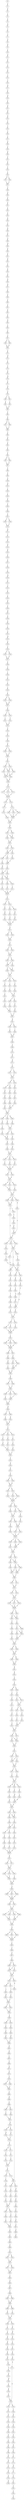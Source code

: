 strict digraph  {
	S0 -> S1 [ label = V ];
	S1 -> S2 [ label = P ];
	S2 -> S3 [ label = L ];
	S3 -> S4 [ label = S ];
	S4 -> S5 [ label = N ];
	S5 -> S6 [ label = T ];
	S6 -> S7 [ label = S ];
	S7 -> S8 [ label = G ];
	S8 -> S9 [ label = R ];
	S9 -> S10 [ label = L ];
	S10 -> S11 [ label = Q ];
	S11 -> S12 [ label = P ];
	S12 -> S13 [ label = S ];
	S13 -> S14 [ label = K ];
	S14 -> S15 [ label = C ];
	S15 -> S16 [ label = T ];
	S16 -> S17 [ label = R ];
	S17 -> S18 [ label = F ];
	S18 -> S19 [ label = D ];
	S19 -> S20 [ label = V ];
	S20 -> S21 [ label = D ];
	S21 -> S22 [ label = W ];
	S22 -> S23 [ label = N ];
	S23 -> S24 [ label = T ];
	S24 -> S25 [ label = T ];
	S25 -> S26 [ label = T ];
	S26 -> S27 [ label = L ];
	S27 -> S28 [ label = G ];
	S28 -> S29 [ label = C ];
	S29 -> S30 [ label = D ];
	S30 -> S31 [ label = T ];
	S31 -> S32 [ label = E ];
	S32 -> S33 [ label = T ];
	S33 -> S34 [ label = L ];
	S34 -> S35 [ label = N ];
	S34 -> S36 [ label = I ];
	S35 -> S37 [ label = L ];
	S36 -> S37 [ label = L ];
	S37 -> S38 [ label = T ];
	S38 -> S39 [ label = G ];
	S39 -> S40 [ label = V ];
	S40 -> S41 [ label = P ];
	S41 -> S42 [ label = L ];
	S42 -> S43 [ label = S ];
	S43 -> S44 [ label = A ];
	S44 -> S45 [ label = C ];
	S45 -> S46 [ label = K ];
	S46 -> S47 [ label = E ];
	S47 -> S48 [ label = G ];
	S48 -> S49 [ label = W ];
	S49 -> S50 [ label = E ];
	S50 -> S51 [ label = F ];
	S51 -> S52 [ label = D ];
	S52 -> S53 [ label = Y ];
	S53 -> S54 [ label = E ];
	S54 -> S55 [ label = G ];
	S55 -> S56 [ label = R ];
	S56 -> S57 [ label = R ];
	S57 -> S58 [ label = T ];
	S58 -> S59 [ label = F ];
	S59 -> S60 [ label = V ];
	S60 -> S61 [ label = T ];
	S61 -> S62 [ label = E ];
	S62 -> S63 [ label = F ];
	S63 -> S64 [ label = N ];
	S64 -> S65 [ label = L ];
	S65 -> S66 [ label = V ];
	S66 -> S67 [ label = C ];
	S67 -> S68 [ label = S ];
	S67 -> S69 [ label = L ];
	S68 -> S70 [ label = D ];
	S69 -> S70 [ label = D ];
	S70 -> S71 [ label = S ];
	S71 -> S72 [ label = W ];
	S72 -> S73 [ label = L ];
	S73 -> S74 [ label = V ];
	S74 -> S75 [ label = D ];
	S75 -> S76 [ label = M ];
	S76 -> S77 [ label = F ];
	S77 -> S78 [ label = Q ];
	S78 -> S79 [ label = S ];
	S79 -> S80 [ label = I ];
	S79 -> S81 [ label = V ];
	S80 -> S82 [ label = F ];
	S81 -> S83 [ label = I ];
	S82 -> S84 [ label = G ];
	S83 -> S84 [ label = G ];
	S84 -> S85 [ label = V ];
	S85 -> S86 [ label = G ];
	S86 -> S87 [ label = R ];
	S86 -> S88 [ label = Y ];
	S87 -> S89 [ label = L ];
	S88 -> S89 [ label = L ];
	S89 -> S90 [ label = V ];
	S90 -> S91 [ label = G ];
	S91 -> S92 [ label = S ];
	S92 -> S93 [ label = L ];
	S93 -> S94 [ label = T ];
	S94 -> S95 [ label = F ];
	S94 -> S96 [ label = V ];
	S95 -> S97 [ label = G ];
	S96 -> S97 [ label = G ];
	S97 -> S98 [ label = Y ];
	S98 -> S99 [ label = F ];
	S99 -> S100 [ label = S ];
	S100 -> S101 [ label = D ];
	S101 -> S102 [ label = I ];
	S102 -> S103 [ label = I ];
	S103 -> S104 [ label = S ];
	S104 -> S105 [ label = V ];
	S105 -> S106 [ label = L ];
	S106 -> S107 [ label = C ];
	S107 -> S108 [ label = L ];
	S107 -> S109 [ label = S ];
	S108 -> S110 [ label = C ];
	S109 -> S110 [ label = C ];
	S110 -> S111 [ label = R ];
	S111 -> S112 [ label = Y ];
	S112 -> S113 [ label = G ];
	S113 -> S114 [ label = R ];
	S114 -> S115 [ label = K ];
	S115 -> S116 [ label = V ];
	S116 -> S117 [ label = S ];
	S117 -> S118 [ label = I ];
	S118 -> S119 [ label = I ];
	S119 -> S120 [ label = M ];
	S120 -> S121 [ label = S ];
	S121 -> S122 [ label = T ];
	S122 -> S123 [ label = L ];
	S123 -> S124 [ label = L ];
	S124 -> S125 [ label = N ];
	S125 -> S126 [ label = C ];
	S126 -> S127 [ label = M ];
	S127 -> S128 [ label = A ];
	S128 -> S129 [ label = G ];
	S129 -> S130 [ label = I ];
	S130 -> S131 [ label = S ];
	S131 -> S132 [ label = M ];
	S132 -> S133 [ label = A ];
	S133 -> S134 [ label = V ];
	S134 -> S135 [ label = V ];
	S134 -> S136 [ label = A ];
	S135 -> S137 [ label = P ];
	S136 -> S137 [ label = P ];
	S137 -> S138 [ label = S ];
	S138 -> S139 [ label = Y ];
	S139 -> S140 [ label = I ];
	S140 -> S141 [ label = C ];
	S141 -> S142 [ label = I ];
	S142 -> S143 [ label = L ];
	S143 -> S144 [ label = I ];
	S144 -> S145 [ label = F ];
	S144 -> S146 [ label = L ];
	S145 -> S147 [ label = R ];
	S146 -> S147 [ label = R ];
	S147 -> S148 [ label = A ];
	S148 -> S149 [ label = V ];
	S148 -> S150 [ label = I ];
	S149 -> S151 [ label = I ];
	S150 -> S152 [ label = V ];
	S151 -> S153 [ label = G ];
	S152 -> S153 [ label = G ];
	S153 -> S154 [ label = F ];
	S154 -> S155 [ label = V ];
	S155 -> S156 [ label = T ];
	S156 -> S157 [ label = E ];
	S157 -> S158 [ label = F ];
	S157 -> S159 [ label = I ];
	S158 -> S160 [ label = V ];
	S159 -> S160 [ label = V ];
	S160 -> S161 [ label = G ];
	S161 -> S162 [ label = S ];
	S161 -> S163 [ label = V ];
	S162 -> S164 [ label = G ];
	S162 -> S165 [ label = E ];
	S163 -> S166 [ label = D ];
	S163 -> S165 [ label = E ];
	S164 -> S167 [ label = Q ];
	S165 -> S168 [ label = Y ];
	S165 -> S167 [ label = Q ];
	S166 -> S167 [ label = Q ];
	S167 -> S169 [ label = R ];
	S168 -> S169 [ label = R ];
	S169 -> S170 [ label = R ];
	S170 -> S171 [ label = V ];
	S170 -> S172 [ label = T ];
	S170 -> S173 [ label = F ];
	S171 -> S174 [ label = V ];
	S172 -> S174 [ label = V ];
	S173 -> S174 [ label = V ];
	S174 -> S175 [ label = H ];
	S174 -> S176 [ label = G ];
	S175 -> S177 [ label = M ];
	S176 -> S178 [ label = I ];
	S177 -> S179 [ label = V ];
	S178 -> S180 [ label = L ];
	S178 -> S181 [ label = I ];
	S178 -> S182 [ label = F ];
	S179 -> S183 [ label = L ];
	S180 -> S184 [ label = Y ];
	S181 -> S184 [ label = Y ];
	S182 -> S184 [ label = Y ];
	S183 -> S185 [ label = Q ];
	S184 -> S185 [ label = Q ];
	S185 -> S186 [ label = M ];
	S186 -> S187 [ label = F ];
	S186 -> S188 [ label = A ];
	S187 -> S189 [ label = F ];
	S187 -> S190 [ label = Y ];
	S188 -> S189 [ label = F ];
	S189 -> S191 [ label = S ];
	S190 -> S191 [ label = S ];
	S191 -> S192 [ label = F ];
	S191 -> S193 [ label = I ];
	S192 -> S194 [ label = G ];
	S193 -> S194 [ label = G ];
	S193 -> S195 [ label = S ];
	S194 -> S196 [ label = V ];
	S194 -> S197 [ label = I ];
	S195 -> S198 [ label = F ];
	S196 -> S199 [ label = I ];
	S197 -> S200 [ label = L ];
	S198 -> S200 [ label = L ];
	S199 -> S201 [ label = M ];
	S200 -> S202 [ label = I ];
	S201 -> S203 [ label = L ];
	S202 -> S203 [ label = L ];
	S202 -> S204 [ label = I ];
	S203 -> S205 [ label = S ];
	S203 -> S206 [ label = P ];
	S204 -> S206 [ label = P ];
	S205 -> S207 [ label = G ];
	S206 -> S208 [ label = V ];
	S206 -> S209 [ label = L ];
	S207 -> S210 [ label = I ];
	S208 -> S211 [ label = V ];
	S209 -> S212 [ label = L ];
	S210 -> S213 [ label = A ];
	S211 -> S213 [ label = A ];
	S212 -> S213 [ label = A ];
	S213 -> S214 [ label = Y ];
	S214 -> S215 [ label = Y ];
	S214 -> S216 [ label = F ];
	S215 -> S217 [ label = L ];
	S216 -> S218 [ label = V ];
	S216 -> S219 [ label = I ];
	S217 -> S220 [ label = R ];
	S218 -> S221 [ label = H ];
	S219 -> S222 [ label = T ];
	S220 -> S223 [ label = T ];
	S221 -> S224 [ label = H ];
	S222 -> S225 [ label = D ];
	S223 -> S226 [ label = W ];
	S224 -> S226 [ label = W ];
	S225 -> S226 [ label = W ];
	S226 -> S227 [ label = R ];
	S227 -> S228 [ label = Y ];
	S227 -> S229 [ label = W ];
	S228 -> S230 [ label = L ];
	S229 -> S230 [ label = L ];
	S230 -> S231 [ label = Q ];
	S231 -> S232 [ label = L ];
	S231 -> S233 [ label = A ];
	S232 -> S234 [ label = A ];
	S233 -> S234 [ label = A ];
	S234 -> S235 [ label = L ];
	S234 -> S236 [ label = F ];
	S235 -> S237 [ label = T ];
	S236 -> S237 [ label = T ];
	S236 -> S238 [ label = C ];
	S237 -> S239 [ label = L ];
	S237 -> S240 [ label = V ];
	S238 -> S239 [ label = L ];
	S239 -> S241 [ label = P ];
	S240 -> S241 [ label = P ];
	S241 -> S242 [ label = N ];
	S241 -> S243 [ label = F ];
	S241 -> S244 [ label = S ];
	S242 -> S245 [ label = V ];
	S243 -> S246 [ label = F ];
	S244 -> S247 [ label = I ];
	S245 -> S248 [ label = V ];
	S246 -> S249 [ label = L ];
	S247 -> S250 [ label = I ];
	S248 -> S251 [ label = L ];
	S249 -> S252 [ label = F ];
	S250 -> S252 [ label = F ];
	S251 -> S253 [ label = F ];
	S252 -> S254 [ label = L ];
	S252 -> S255 [ label = V ];
	S253 -> S256 [ label = S ];
	S254 -> S257 [ label = F ];
	S255 -> S258 [ label = C ];
	S256 -> S259 [ label = Y ];
	S257 -> S260 [ label = N ];
	S258 -> S259 [ label = Y ];
	S259 -> S261 [ label = Y ];
	S260 -> S261 [ label = Y ];
	S261 -> S262 [ label = W ];
	S262 -> S263 [ label = L ];
	S262 -> S264 [ label = F ];
	S263 -> S265 [ label = L ];
	S264 -> S266 [ label = I ];
	S265 -> S267 [ label = P ];
	S266 -> S267 [ label = P ];
	S267 -> S268 [ label = E ];
	S268 -> S269 [ label = S ];
	S269 -> S270 [ label = P ];
	S270 -> S271 [ label = R ];
	S271 -> S272 [ label = W ];
	S272 -> S273 [ label = L ];
	S273 -> S274 [ label = I ];
	S273 -> S275 [ label = V ];
	S274 -> S276 [ label = S ];
	S275 -> S276 [ label = S ];
	S276 -> S277 [ label = Q ];
	S276 -> S278 [ label = H ];
	S277 -> S279 [ label = N ];
	S277 -> S280 [ label = K ];
	S278 -> S281 [ label = R ];
	S279 -> S282 [ label = R ];
	S280 -> S283 [ label = K ];
	S281 -> S284 [ label = Q ];
	S282 -> S285 [ label = K ];
	S283 -> S286 [ label = F ];
	S284 -> S287 [ label = S ];
	S285 -> S288 [ label = E ];
	S286 -> S289 [ label = S ];
	S287 -> S290 [ label = A ];
	S288 -> S291 [ label = Q ];
	S289 -> S292 [ label = K ];
	S290 -> S292 [ label = K ];
	S291 -> S293 [ label = A ];
	S292 -> S293 [ label = A ];
	S293 -> S294 [ label = F ];
	S293 -> S295 [ label = M ];
	S293 -> S296 [ label = Y ];
	S294 -> S297 [ label = G ];
	S295 -> S298 [ label = A ];
	S296 -> S299 [ label = E ];
	S297 -> S300 [ label = V ];
	S298 -> S301 [ label = I ];
	S299 -> S301 [ label = I ];
	S300 -> S302 [ label = L ];
	S301 -> S303 [ label = S ];
	S301 -> S304 [ label = T ];
	S302 -> S305 [ label = K ];
	S303 -> S305 [ label = K ];
	S304 -> S306 [ label = N ];
	S305 -> S307 [ label = K ];
	S306 -> S308 [ label = A ];
	S307 -> S309 [ label = I ];
	S308 -> S310 [ label = M ];
	S309 -> S311 [ label = A ];
	S310 -> S311 [ label = A ];
	S311 -> S312 [ label = S ];
	S311 -> S313 [ label = K ];
	S311 -> S314 [ label = T ];
	S312 -> S315 [ label = V ];
	S313 -> S316 [ label = Q ];
	S314 -> S317 [ label = E ];
	S315 -> S318 [ label = N ];
	S316 -> S318 [ label = N ];
	S317 -> S318 [ label = N ];
	S318 -> S319 [ label = G ];
	S318 -> S320 [ label = K ];
	S319 -> S321 [ label = R ];
	S320 -> S321 [ label = R ];
	S321 -> S322 [ label = E ];
	S321 -> S323 [ label = K ];
	S321 -> S324 [ label = N ];
	S322 -> S325 [ label = L ];
	S323 -> S325 [ label = L ];
	S324 -> S326 [ label = I ];
	S325 -> S327 [ label = S ];
	S326 -> S327 [ label = S ];
	S327 -> S328 [ label = D ];
	S327 -> S329 [ label = I ];
	S327 -> S330 [ label = K ];
	S328 -> S331 [ label = N ];
	S329 -> S332 [ label = D ];
	S330 -> S331 [ label = N ];
	S331 -> S333 [ label = I ];
	S331 -> S334 [ label = L ];
	S332 -> S335 [ label = F ];
	S333 -> S336 [ label = R ];
	S334 -> S337 [ label = E ];
	S335 -> S337 [ label = E ];
	S336 -> S338 [ label = K ];
	S337 -> S339 [ label = E ];
	S337 -> S340 [ label = T ];
	S337 -> S341 [ label = A ];
	S338 -> S342 [ label = N ];
	S339 -> S343 [ label = V ];
	S340 -> S344 [ label = L ];
	S341 -> S344 [ label = L ];
	S342 -> S335 [ label = F ];
	S343 -> S345 [ label = T ];
	S344 -> S346 [ label = K ];
	S344 -> S347 [ label = V ];
	S344 -> S348 [ label = A ];
	S345 -> S349 [ label = R ];
	S346 -> S350 [ label = P ];
	S347 -> S351 [ label = E ];
	S348 -> S352 [ label = D ];
	S348 -> S351 [ label = E ];
	S349 -> S348 [ label = A ];
	S350 -> S353 [ label = E ];
	S351 -> S354 [ label = D ];
	S352 -> S355 [ label = E ];
	S352 -> S356 [ label = E ];
	S353 -> S352 [ label = D ];
	S354 -> S357 [ label = E ];
	S355 -> S358 [ label = K ];
	S356 -> S359 [ label = D ];
	S357 -> S360 [ label = G ];
	S358 -> S361 [ label = A ];
	S359 -> S362 [ label = S ];
	S360 -> S363 [ label = D ];
	S361 -> S364 [ label = G ];
	S362 -> S365 [ label = T ];
	S363 -> S366 [ label = S ];
	S364 -> S367 [ label = N ];
	S365 -> S368 [ label = M ];
	S366 -> S369 [ label = P ];
	S367 -> S370 [ label = P ];
	S368 -> S371 [ label = N ];
	S369 -> S372 [ label = S ];
	S370 -> S373 [ label = S ];
	S371 -> S367 [ label = N ];
	S372 -> S374 [ label = G ];
	S373 -> S375 [ label = I ];
	S373 -> S376 [ label = V ];
	S374 -> S373 [ label = S ];
	S375 -> S377 [ label = A ];
	S375 -> S378 [ label = L ];
	S376 -> S379 [ label = F ];
	S377 -> S380 [ label = D ];
	S378 -> S380 [ label = D ];
	S379 -> S380 [ label = D ];
	S380 -> S381 [ label = L ];
	S381 -> S382 [ label = M ];
	S381 -> S383 [ label = V ];
	S381 -> S384 [ label = F ];
	S382 -> S385 [ label = R ];
	S383 -> S385 [ label = R ];
	S384 -> S385 [ label = R ];
	S385 -> S386 [ label = S ];
	S385 -> S387 [ label = T ];
	S386 -> S388 [ label = A ];
	S387 -> S389 [ label = P ];
	S388 -> S390 [ label = K ];
	S389 -> S391 [ label = Q ];
	S389 -> S392 [ label = N ];
	S390 -> S393 [ label = I ];
	S391 -> S394 [ label = M ];
	S392 -> S394 [ label = M ];
	S393 -> S395 [ label = R ];
	S394 -> S395 [ label = R ];
	S395 -> S396 [ label = K ];
	S396 -> S397 [ label = Y ];
	S396 -> S398 [ label = H ];
	S397 -> S399 [ label = T ];
	S398 -> S399 [ label = T ];
	S399 -> S400 [ label = V ];
	S399 -> S401 [ label = F ];
	S399 -> S402 [ label = L ];
	S400 -> S403 [ label = V ];
	S401 -> S404 [ label = I ];
	S402 -> S404 [ label = I ];
	S403 -> S405 [ label = L ];
	S404 -> S405 [ label = L ];
	S405 -> S406 [ label = M ];
	S406 -> S407 [ label = I ];
	S406 -> S408 [ label = F ];
	S407 -> S409 [ label = Y ];
	S408 -> S410 [ label = N ];
	S409 -> S411 [ label = W ];
	S410 -> S411 [ label = W ];
	S411 -> S412 [ label = F ];
	S412 -> S413 [ label = V ];
	S412 -> S414 [ label = S ];
	S412 -> S415 [ label = T ];
	S413 -> S416 [ label = V ];
	S414 -> S417 [ label = I ];
	S415 -> S418 [ label = S ];
	S416 -> S419 [ label = G ];
	S417 -> S420 [ label = S ];
	S418 -> S421 [ label = E ];
	S419 -> S422 [ label = V ];
	S420 -> S423 [ label = A ];
	S421 -> S422 [ label = V ];
	S422 -> S424 [ label = V ];
	S423 -> S424 [ label = V ];
	S424 -> S425 [ label = Y ];
	S425 -> S426 [ label = Q ];
	S426 -> S427 [ label = G ];
	S427 -> S428 [ label = L ];
	S428 -> S429 [ label = A ];
	S428 -> S430 [ label = I ];
	S429 -> S431 [ label = M ];
	S430 -> S431 [ label = M ];
	S431 -> S432 [ label = S ];
	S431 -> S433 [ label = R ];
	S432 -> S434 [ label = T ];
	S433 -> S435 [ label = L ];
	S433 -> S436 [ label = V ];
	S434 -> S437 [ label = G ];
	S435 -> S437 [ label = G ];
	S436 -> S437 [ label = G ];
	S437 -> S438 [ label = N ];
	S437 -> S439 [ label = I ];
	S438 -> S440 [ label = I ];
	S439 -> S441 [ label = L ];
	S439 -> S442 [ label = T ];
	S440 -> S443 [ label = G ];
	S441 -> S443 [ label = G ];
	S442 -> S444 [ label = A ];
	S443 -> S445 [ label = D ];
	S443 -> S446 [ label = G ];
	S444 -> S447 [ label = K ];
	S445 -> S448 [ label = D ];
	S446 -> S449 [ label = N ];
	S447 -> S449 [ label = N ];
	S448 -> S450 [ label = V ];
	S449 -> S451 [ label = I ];
	S449 -> S452 [ label = L ];
	S450 -> S453 [ label = Y ];
	S451 -> S453 [ label = Y ];
	S452 -> S453 [ label = Y ];
	S453 -> S454 [ label = L ];
	S453 -> S455 [ label = F ];
	S453 -> S456 [ label = I ];
	S454 -> S457 [ label = A ];
	S455 -> S458 [ label = D ];
	S456 -> S458 [ label = D ];
	S457 -> S459 [ label = F ];
	S458 -> S459 [ label = F ];
	S459 -> S460 [ label = L ];
	S459 -> S461 [ label = F ];
	S460 -> S462 [ label = M ];
	S460 -> S463 [ label = I ];
	S461 -> S463 [ label = I ];
	S462 -> S464 [ label = G ];
	S463 -> S465 [ label = S ];
	S463 -> S466 [ label = P ];
	S464 -> S467 [ label = G ];
	S465 -> S467 [ label = G ];
	S465 -> S468 [ label = A ];
	S466 -> S468 [ label = A ];
	S467 -> S469 [ label = L ];
	S468 -> S469 [ label = L ];
	S469 -> S470 [ label = A ];
	S469 -> S471 [ label = V ];
	S470 -> S472 [ label = E ];
	S471 -> S472 [ label = E ];
	S472 -> S473 [ label = I ];
	S472 -> S474 [ label = F ];
	S473 -> S475 [ label = P ];
	S474 -> S475 [ label = P ];
	S475 -> S476 [ label = G ];
	S475 -> S477 [ label = S ];
	S475 -> S478 [ label = A ];
	S476 -> S479 [ label = A ];
	S477 -> S479 [ label = A ];
	S478 -> S479 [ label = A ];
	S479 -> S480 [ label = L ];
	S479 -> S481 [ label = F ];
	S480 -> S482 [ label = M ];
	S480 -> S483 [ label = L ];
	S481 -> S483 [ label = L ];
	S482 -> S484 [ label = V ];
	S483 -> S485 [ label = I ];
	S484 -> S486 [ label = I ];
	S485 -> S487 [ label = L ];
	S485 -> S488 [ label = F ];
	S486 -> S489 [ label = A ];
	S487 -> S490 [ label = L ];
	S487 -> S491 [ label = F ];
	S488 -> S491 [ label = F ];
	S489 -> S492 [ label = L ];
	S490 -> S493 [ label = T ];
	S491 -> S493 [ label = T ];
	S492 -> S494 [ label = I ];
	S493 -> S494 [ label = I ];
	S494 -> S495 [ label = D ];
	S494 -> S496 [ label = E ];
	S495 -> S497 [ label = R ];
	S496 -> S497 [ label = R ];
	S497 -> S498 [ label = V ];
	S497 -> S499 [ label = M ];
	S498 -> S500 [ label = G ];
	S499 -> S500 [ label = G ];
	S500 -> S501 [ label = R ];
	S501 -> S502 [ label = R ];
	S502 -> S503 [ label = L ];
	S503 -> S504 [ label = P ];
	S504 -> S505 [ label = M ];
	S504 -> S506 [ label = F ];
	S505 -> S507 [ label = C ];
	S506 -> S508 [ label = A ];
	S507 -> S509 [ label = V ];
	S508 -> S510 [ label = I ];
	S508 -> S511 [ label = S ];
	S509 -> S512 [ label = A ];
	S510 -> S513 [ label = S ];
	S511 -> S513 [ label = S ];
	S512 -> S514 [ label = P ];
	S513 -> S515 [ label = T ];
	S513 -> S516 [ label = N ];
	S514 -> S517 [ label = G ];
	S515 -> S518 [ label = I ];
	S516 -> S519 [ label = F ];
	S517 -> S520 [ label = L ];
	S518 -> S521 [ label = V ];
	S519 -> S522 [ label = I ];
	S520 -> S523 [ label = S ];
	S521 -> S524 [ label = A ];
	S522 -> S524 [ label = A ];
	S523 -> S525 [ label = G ];
	S524 -> S525 [ label = G ];
	S525 -> S526 [ label = L ];
	S525 -> S527 [ label = A ];
	S526 -> S528 [ label = A ];
	S526 -> S529 [ label = S ];
	S527 -> S529 [ label = S ];
	S528 -> S530 [ label = C ];
	S529 -> S530 [ label = C ];
	S530 -> S531 [ label = L ];
	S531 -> S532 [ label = A ];
	S531 -> S533 [ label = I ];
	S532 -> S534 [ label = T ];
	S533 -> S535 [ label = V ];
	S533 -> S534 [ label = T ];
	S534 -> S536 [ label = A ];
	S535 -> S536 [ label = A ];
	S536 -> S537 [ label = L ];
	S536 -> S538 [ label = F ];
	S537 -> S539 [ label = V ];
	S538 -> S540 [ label = I ];
	S539 -> S541 [ label = P ];
	S540 -> S541 [ label = P ];
	S541 -> S542 [ label = H ];
	S541 -> S543 [ label = E ];
	S541 -> S544 [ label = D ];
	S542 -> S545 [ label = D ];
	S543 -> S546 [ label = A ];
	S544 -> S547 [ label = S ];
	S545 -> S548 [ label = I ];
	S546 -> S549 [ label = L ];
	S547 -> S550 [ label = M ];
	S548 -> S551 [ label = G ];
	S549 -> S552 [ label = H ];
	S550 -> S552 [ label = H ];
	S551 -> S553 [ label = W ];
	S552 -> S553 [ label = W ];
	S553 -> S554 [ label = L ];
	S553 -> S555 [ label = A ];
	S554 -> S556 [ label = N ];
	S554 -> S557 [ label = K ];
	S555 -> S557 [ label = K ];
	S556 -> S558 [ label = I ];
	S557 -> S559 [ label = T ];
	S558 -> S560 [ label = T ];
	S559 -> S560 [ label = T ];
	S559 -> S561 [ label = V ];
	S560 -> S562 [ label = L ];
	S560 -> S563 [ label = I ];
	S561 -> S564 [ label = V ];
	S562 -> S565 [ label = V ];
	S563 -> S566 [ label = S ];
	S564 -> S567 [ label = G ];
	S565 -> S568 [ label = T ];
	S566 -> S569 [ label = L ];
	S567 -> S570 [ label = S ];
	S568 -> S571 [ label = L ];
	S569 -> S572 [ label = V ];
	S570 -> S573 [ label = I ];
	S571 -> S574 [ label = G ];
	S572 -> S574 [ label = G ];
	S573 -> S574 [ label = G ];
	S574 -> S575 [ label = R ];
	S575 -> S576 [ label = L ];
	S575 -> S577 [ label = C ];
	S576 -> S578 [ label = G ];
	S577 -> S578 [ label = G ];
	S578 -> S579 [ label = L ];
	S578 -> S580 [ label = I ];
	S578 -> S581 [ label = V ];
	S579 -> S582 [ label = T ];
	S580 -> S582 [ label = T ];
	S581 -> S583 [ label = V ];
	S582 -> S584 [ label = M ];
	S583 -> S584 [ label = M ];
	S584 -> S585 [ label = A ];
	S585 -> S586 [ label = Y ];
	S585 -> S587 [ label = F ];
	S585 -> S588 [ label = V ];
	S586 -> S589 [ label = E ];
	S587 -> S589 [ label = E ];
	S588 -> S589 [ label = E ];
	S589 -> S590 [ label = M ];
	S589 -> S591 [ label = L ];
	S590 -> S592 [ label = V ];
	S591 -> S592 [ label = V ];
	S592 -> S593 [ label = T ];
	S592 -> S594 [ label = C ];
	S592 -> S595 [ label = V ];
	S592 -> S596 [ label = I ];
	S593 -> S597 [ label = L ];
	S594 -> S597 [ label = L ];
	S595 -> S598 [ label = F ];
	S596 -> S598 [ label = F ];
	S597 -> S599 [ label = V ];
	S598 -> S599 [ label = V ];
	S599 -> S600 [ label = N ];
	S600 -> S601 [ label = N ];
	S600 -> S602 [ label = T ];
	S600 -> S603 [ label = V ];
	S601 -> S604 [ label = E ];
	S602 -> S604 [ label = E ];
	S603 -> S604 [ label = E ];
	S604 -> S605 [ label = L ];
	S605 -> S606 [ label = Y ];
	S606 -> S607 [ label = P ];
	S607 -> S608 [ label = T ];
	S608 -> S609 [ label = H ];
	S608 -> S610 [ label = F ];
	S609 -> S611 [ label = L ];
	S610 -> S611 [ label = L ];
	S610 -> S612 [ label = V ];
	S611 -> S613 [ label = R ];
	S612 -> S613 [ label = R ];
	S613 -> S614 [ label = N ];
	S613 -> S615 [ label = S ];
	S614 -> S616 [ label = M ];
	S614 -> S617 [ label = F ];
	S615 -> S618 [ label = H ];
	S616 -> S619 [ label = A ];
	S617 -> S620 [ label = G ];
	S618 -> S621 [ label = L ];
	S619 -> S622 [ label = M ];
	S620 -> S623 [ label = V ];
	S621 -> S624 [ label = A ];
	S621 -> S625 [ label = T ];
	S622 -> S626 [ label = S ];
	S623 -> S626 [ label = S ];
	S624 -> S627 [ label = I ];
	S625 -> S628 [ label = H ];
	S626 -> S629 [ label = T ];
	S626 -> S630 [ label = V ];
	S627 -> S631 [ label = I ];
	S628 -> S632 [ label = G ];
	S629 -> S633 [ label = C ];
	S630 -> S633 [ label = C ];
	S631 -> S634 [ label = G ];
	S632 -> S635 [ label = R ];
	S633 -> S636 [ label = S ];
	S634 -> S637 [ label = G ];
	S635 -> S638 [ label = S ];
	S636 -> S639 [ label = S ];
	S636 -> S640 [ label = A ];
	S637 -> S641 [ label = F ];
	S637 -> S642 [ label = G ];
	S638 -> S643 [ label = F ];
	S639 -> S644 [ label = L ];
	S640 -> S645 [ label = F ];
	S641 -> S646 [ label = V ];
	S642 -> S647 [ label = S ];
	S643 -> S648 [ label = S ];
	S644 -> S649 [ label = S ];
	S645 -> S650 [ label = C ];
	S646 -> S651 [ label = I ];
	S647 -> S652 [ label = V ];
	S648 -> S653 [ label = A ];
	S649 -> S654 [ label = G ];
	S650 -> S655 [ label = D ];
	S651 -> S656 [ label = L ];
	S652 -> S656 [ label = L ];
	S653 -> S657 [ label = A ];
	S654 -> S658 [ label = I ];
	S655 -> S658 [ label = I ];
	S656 -> S659 [ label = L ];
	S657 -> S660 [ label = A ];
	S658 -> S661 [ label = G ];
	S659 -> S662 [ label = L ];
	S660 -> S663 [ label = A ];
	S661 -> S664 [ label = G ];
	S662 -> S665 [ label = P ];
	S664 -> S667 [ label = I ];
	S665 -> S668 [ label = E ];
	S667 -> S669 [ label = V ];
	S668 -> S670 [ label = T ];
	S669 -> S671 [ label = A ];
	S670 -> S672 [ label = N ];
	S670 -> S673 [ label = K ];
	S671 -> S674 [ label = P ];
	S672 -> S675 [ label = G ];
	S673 -> S675 [ label = G ];
	S674 -> S676 [ label = F ];
	S675 -> S677 [ label = L ];
	S675 -> S678 [ label = M ];
	S676 -> S679 [ label = V ];
	S676 -> S680 [ label = I ];
	S677 -> S681 [ label = P ];
	S678 -> S681 [ label = P ];
	S679 -> S682 [ label = L ];
	S680 -> S682 [ label = L ];
	S681 -> S683 [ label = L ];
	S682 -> S684 [ label = Y ];
	S683 -> S685 [ label = P ];
	S684 -> S686 [ label = R ];
	S685 -> S687 [ label = E ];
	S686 -> S688 [ label = L ];
	S687 -> S689 [ label = T ];
	S688 -> S690 [ label = Y ];
	S688 -> S691 [ label = A ];
	S689 -> S692 [ label = T ];
	S689 -> S693 [ label = I ];
	S690 -> S694 [ label = T ];
	S691 -> S695 [ label = A ];
	S692 -> S696 [ label = E ];
	S693 -> S696 [ label = E ];
	S694 -> S697 [ label = I ];
	S695 -> S697 [ label = I ];
	S696 -> S698 [ label = D ];
	S696 -> S699 [ label = E ];
	S697 -> S700 [ label = W ];
	S698 -> S701 [ label = A ];
	S699 -> S702 [ label = I ];
	S700 -> S703 [ label = R ];
	S700 -> S704 [ label = L ];
	S701 -> S705 [ label = E ];
	S702 -> S705 [ label = E ];
	S703 -> S706 [ label = H ];
	S704 -> S707 [ label = E ];
	S705 -> S708 [ label = N ];
	S705 -> S709 [ label = S ];
	S706 -> S710 [ label = L ];
	S707 -> S710 [ label = L ];
	S708 -> S711 [ label = I ];
	S709 -> S712 [ label = G ];
	S710 -> S713 [ label = P ];
	S711 -> S714 [ label = S ];
	S712 -> S715 [ label = H ];
	S713 -> S716 [ label = M ];
	S713 -> S717 [ label = V ];
	S714 -> S718 [ label = K ];
	S715 -> S719 [ label = R ];
	S716 -> S720 [ label = V ];
	S717 -> S721 [ label = I ];
	S718 -> S722 [ label = N ];
	S719 -> S723 [ label = Y ];
	S720 -> S724 [ label = I ];
	S721 -> S725 [ label = L ];
	S722 -> S726 [ label = Q ];
	S723 -> S727 [ label = S ];
	S724 -> S728 [ label = F ];
	S725 -> S728 [ label = F ];
	S726 -> S729 [ label = K ];
	S727 -> S730 [ label = K ];
	S728 -> S731 [ label = G ];
	S729 -> S732 [ label = M ];
	S730 -> S733 [ label = Q ];
	S731 -> S734 [ label = T ];
	S731 -> S735 [ label = V ];
	S732 -> S736 [ label = K ];
	S733 -> S737 [ label = N ];
	S734 -> S621 [ label = L ];
	S735 -> S738 [ label = I ];
	S736 -> S739 [ label = Q ];
	S737 -> S740 [ label = R ];
	S738 -> S741 [ label = G ];
	S739 -> S742 [ label = K ];
	S740 -> S743 [ label = K ];
	S740 -> S744 [ label = L ];
	S741 -> S745 [ label = L ];
	S742 -> S746 [ label = M ];
	S743 -> S747 [ label = F ];
	S744 -> S748 [ label = V ];
	S745 -> S749 [ label = L ];
	S746 -> S750 [ label = L ];
	S747 -> S751 [ label = E ];
	S748 -> S752 [ label = K ];
	S749 -> S753 [ label = S ];
	S750 -> S754 [ label = R ];
	S751 -> S755 [ label = T ];
	S752 -> S756 [ label = D ];
	S753 -> S637 [ label = G ];
	S754 -> S757 [ label = S ];
	S755 -> S758 [ label = K ];
	S756 -> S759 [ label = E ];
	S757 -> S740 [ label = R ];
	S758 -> S760 [ label = N ];
	S759 -> S761 [ label = L ];
	S760 -> S762 [ label = P ];
	S761 -> S763 [ label = F ];
	S762 -> S764 [ label = L ];
	S763 -> S765 [ label = F ];
	S764 -> S766 [ label = R ];
	S765 -> S767 [ label = N ];
	S766 -> S768 [ label = N ];
	S767 -> S769 [ label = P ];
	S768 -> S770 [ label = E ];
	S769 -> S771 [ label = V ];
	S770 -> S772 [ label = D ];
	S771 -> S773 [ label = F ];
	S772 -> S774 [ label = S ];
	S773 -> S775 [ label = N ];
	S774 -> S776 [ label = Q ];
	S775 -> S777 [ label = S ];
	S776 -> S778 [ label = A ];
	S777 -> S779 [ label = S ];
	S778 -> S780 [ label = D ];
	S779 -> S781 [ label = V ];
	S781 -> S782 [ label = T ];
	S782 -> S783 [ label = C ];
	S783 -> S784 [ label = S ];
}
